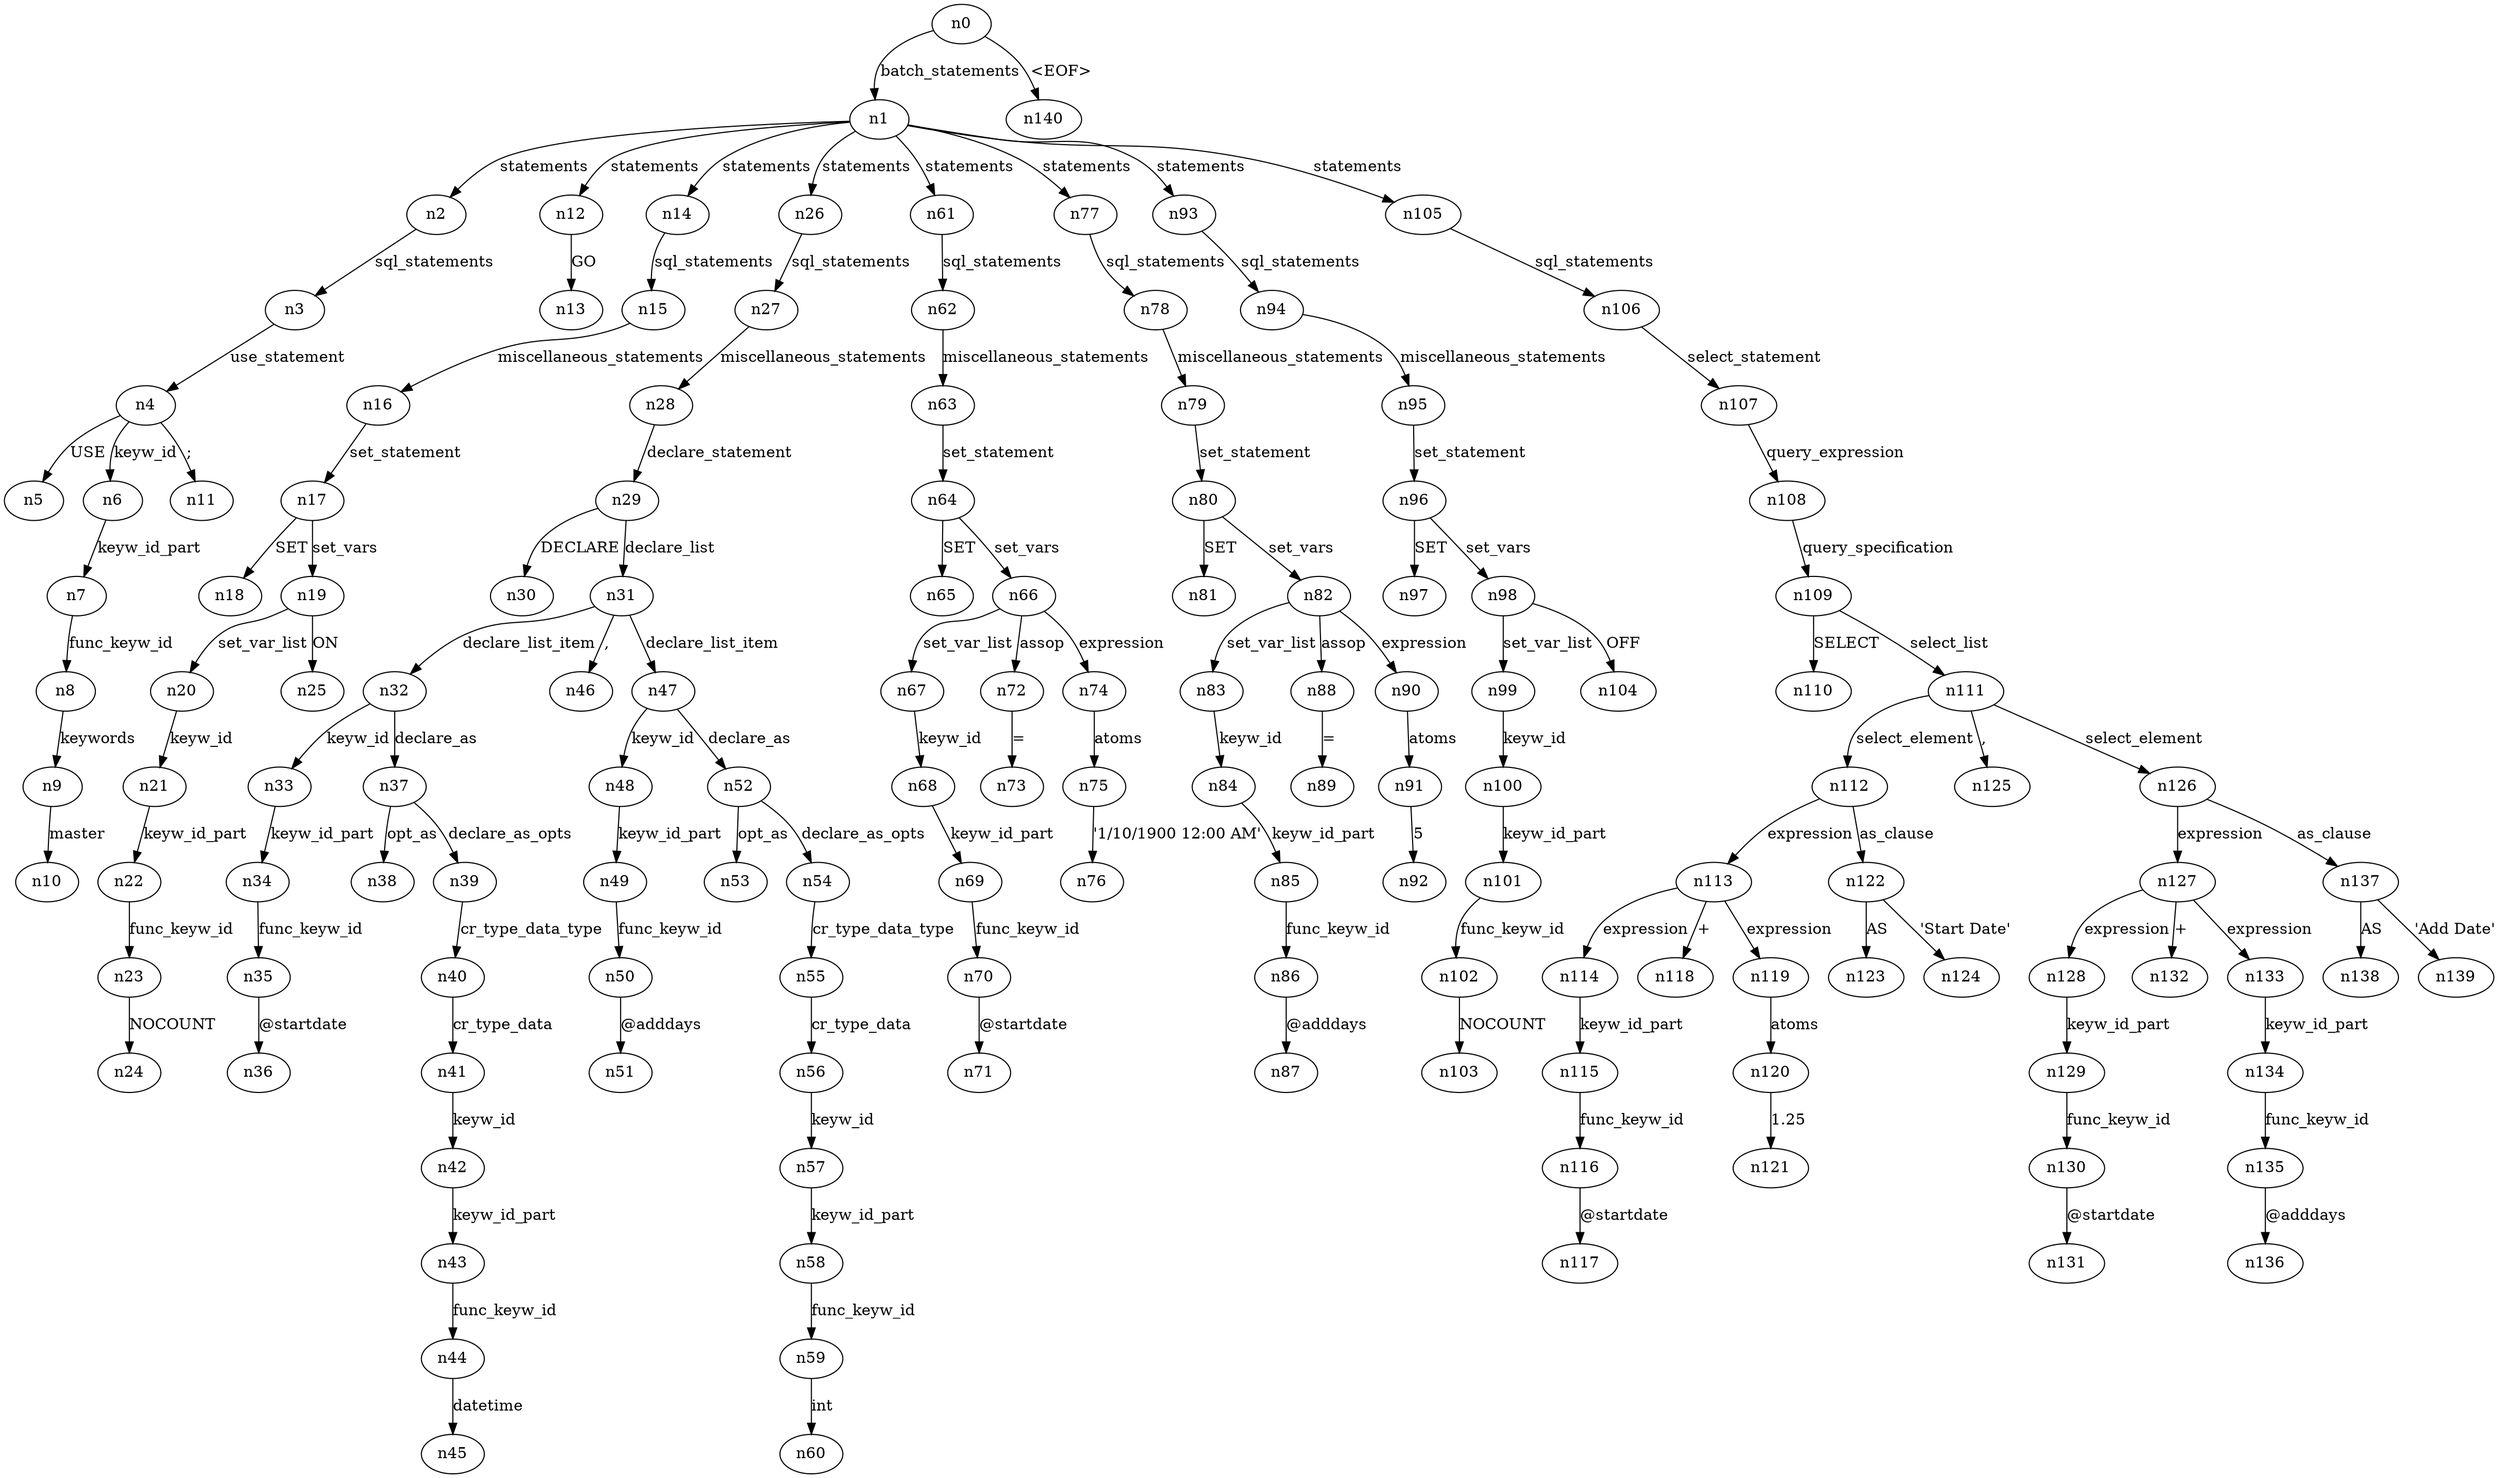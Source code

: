 digraph ParseTree {
  n0 -> n1 [label="batch_statements"];
  n1 -> n2 [label="statements"];
  n2 -> n3 [label="sql_statements"];
  n3 -> n4 [label="use_statement"];
  n4 -> n5 [label="USE"];
  n4 -> n6 [label="keyw_id"];
  n6 -> n7 [label="keyw_id_part"];
  n7 -> n8 [label="func_keyw_id"];
  n8 -> n9 [label="keywords"];
  n9 -> n10 [label="master"];
  n4 -> n11 [label=";"];
  n1 -> n12 [label="statements"];
  n12 -> n13 [label="GO"];
  n1 -> n14 [label="statements"];
  n14 -> n15 [label="sql_statements"];
  n15 -> n16 [label="miscellaneous_statements"];
  n16 -> n17 [label="set_statement"];
  n17 -> n18 [label="SET"];
  n17 -> n19 [label="set_vars"];
  n19 -> n20 [label="set_var_list"];
  n20 -> n21 [label="keyw_id"];
  n21 -> n22 [label="keyw_id_part"];
  n22 -> n23 [label="func_keyw_id"];
  n23 -> n24 [label="NOCOUNT"];
  n19 -> n25 [label="ON"];
  n1 -> n26 [label="statements"];
  n26 -> n27 [label="sql_statements"];
  n27 -> n28 [label="miscellaneous_statements"];
  n28 -> n29 [label="declare_statement"];
  n29 -> n30 [label="DECLARE"];
  n29 -> n31 [label="declare_list"];
  n31 -> n32 [label="declare_list_item"];
  n32 -> n33 [label="keyw_id"];
  n33 -> n34 [label="keyw_id_part"];
  n34 -> n35 [label="func_keyw_id"];
  n35 -> n36 [label="@startdate"];
  n32 -> n37 [label="declare_as"];
  n37 -> n38 [label="opt_as"];
  n37 -> n39 [label="declare_as_opts"];
  n39 -> n40 [label="cr_type_data_type"];
  n40 -> n41 [label="cr_type_data"];
  n41 -> n42 [label="keyw_id"];
  n42 -> n43 [label="keyw_id_part"];
  n43 -> n44 [label="func_keyw_id"];
  n44 -> n45 [label="datetime"];
  n31 -> n46 [label=","];
  n31 -> n47 [label="declare_list_item"];
  n47 -> n48 [label="keyw_id"];
  n48 -> n49 [label="keyw_id_part"];
  n49 -> n50 [label="func_keyw_id"];
  n50 -> n51 [label="@adddays"];
  n47 -> n52 [label="declare_as"];
  n52 -> n53 [label="opt_as"];
  n52 -> n54 [label="declare_as_opts"];
  n54 -> n55 [label="cr_type_data_type"];
  n55 -> n56 [label="cr_type_data"];
  n56 -> n57 [label="keyw_id"];
  n57 -> n58 [label="keyw_id_part"];
  n58 -> n59 [label="func_keyw_id"];
  n59 -> n60 [label="int"];
  n1 -> n61 [label="statements"];
  n61 -> n62 [label="sql_statements"];
  n62 -> n63 [label="miscellaneous_statements"];
  n63 -> n64 [label="set_statement"];
  n64 -> n65 [label="SET"];
  n64 -> n66 [label="set_vars"];
  n66 -> n67 [label="set_var_list"];
  n67 -> n68 [label="keyw_id"];
  n68 -> n69 [label="keyw_id_part"];
  n69 -> n70 [label="func_keyw_id"];
  n70 -> n71 [label="@startdate"];
  n66 -> n72 [label="assop"];
  n72 -> n73 [label="="];
  n66 -> n74 [label="expression"];
  n74 -> n75 [label="atoms"];
  n75 -> n76 [label="'1/10/1900 12:00 AM'"];
  n1 -> n77 [label="statements"];
  n77 -> n78 [label="sql_statements"];
  n78 -> n79 [label="miscellaneous_statements"];
  n79 -> n80 [label="set_statement"];
  n80 -> n81 [label="SET"];
  n80 -> n82 [label="set_vars"];
  n82 -> n83 [label="set_var_list"];
  n83 -> n84 [label="keyw_id"];
  n84 -> n85 [label="keyw_id_part"];
  n85 -> n86 [label="func_keyw_id"];
  n86 -> n87 [label="@adddays"];
  n82 -> n88 [label="assop"];
  n88 -> n89 [label="="];
  n82 -> n90 [label="expression"];
  n90 -> n91 [label="atoms"];
  n91 -> n92 [label="5"];
  n1 -> n93 [label="statements"];
  n93 -> n94 [label="sql_statements"];
  n94 -> n95 [label="miscellaneous_statements"];
  n95 -> n96 [label="set_statement"];
  n96 -> n97 [label="SET"];
  n96 -> n98 [label="set_vars"];
  n98 -> n99 [label="set_var_list"];
  n99 -> n100 [label="keyw_id"];
  n100 -> n101 [label="keyw_id_part"];
  n101 -> n102 [label="func_keyw_id"];
  n102 -> n103 [label="NOCOUNT"];
  n98 -> n104 [label="OFF"];
  n1 -> n105 [label="statements"];
  n105 -> n106 [label="sql_statements"];
  n106 -> n107 [label="select_statement"];
  n107 -> n108 [label="query_expression"];
  n108 -> n109 [label="query_specification"];
  n109 -> n110 [label="SELECT"];
  n109 -> n111 [label="select_list"];
  n111 -> n112 [label="select_element"];
  n112 -> n113 [label="expression"];
  n113 -> n114 [label="expression"];
  n114 -> n115 [label="keyw_id_part"];
  n115 -> n116 [label="func_keyw_id"];
  n116 -> n117 [label="@startdate"];
  n113 -> n118 [label="+"];
  n113 -> n119 [label="expression"];
  n119 -> n120 [label="atoms"];
  n120 -> n121 [label="1.25"];
  n112 -> n122 [label="as_clause"];
  n122 -> n123 [label="AS"];
  n122 -> n124 [label="'Start Date'"];
  n111 -> n125 [label=","];
  n111 -> n126 [label="select_element"];
  n126 -> n127 [label="expression"];
  n127 -> n128 [label="expression"];
  n128 -> n129 [label="keyw_id_part"];
  n129 -> n130 [label="func_keyw_id"];
  n130 -> n131 [label="@startdate"];
  n127 -> n132 [label="+"];
  n127 -> n133 [label="expression"];
  n133 -> n134 [label="keyw_id_part"];
  n134 -> n135 [label="func_keyw_id"];
  n135 -> n136 [label="@adddays"];
  n126 -> n137 [label="as_clause"];
  n137 -> n138 [label="AS"];
  n137 -> n139 [label="'Add Date'"];
  n0 -> n140 [label="<EOF>"];
}